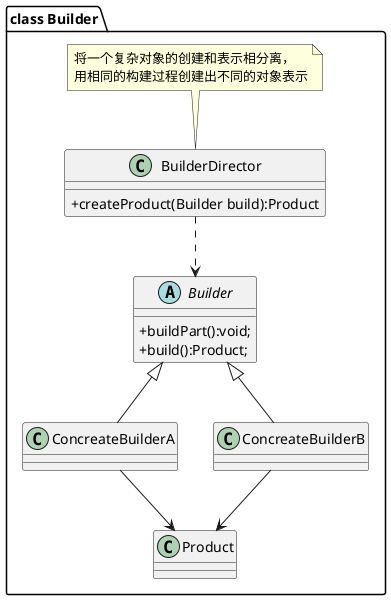 @startuml
skinparam classAttributeIconSize 0
package "class Builder"{
    abstract class Builder{
        + buildPart():void;
        + build():Product;
    }
    class ConcreateBuilderA extends Builder
    class ConcreateBuilderB extends Builder
    class Product
    ConcreateBuilderA --> Product
    ConcreateBuilderB --> Product

    class BuilderDirector{
        + createProduct(Builder build):Product
    }
    note top:将一个复杂对象的创建和表示相分离，\n用相同的构建过程创建出不同的对象表示
    BuilderDirector -.> Builder

}
@enduml
